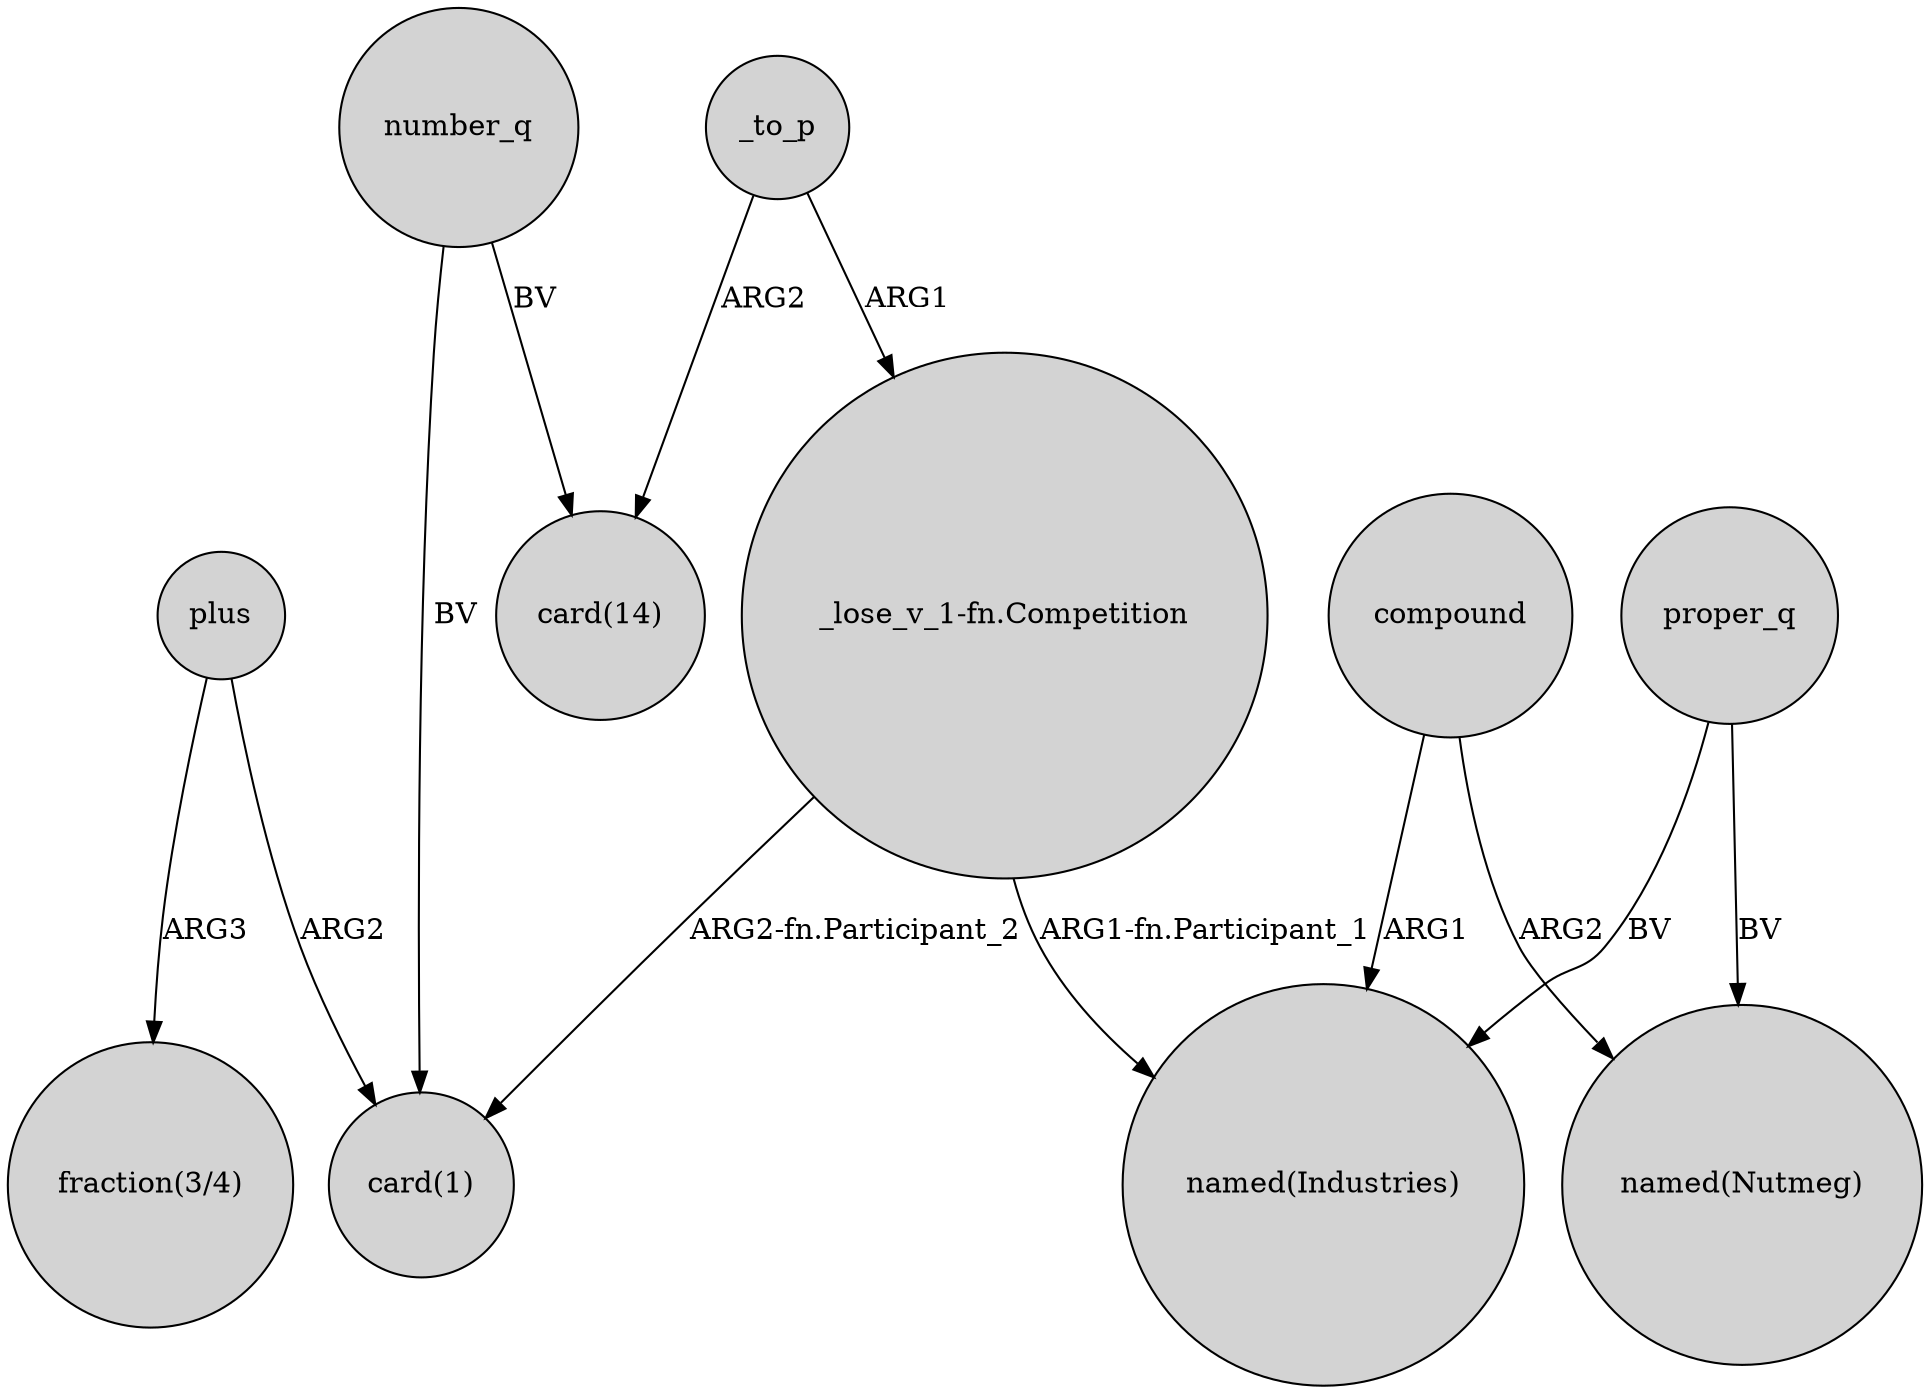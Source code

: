 digraph {
	node [shape=circle style=filled]
	"_lose_v_1-fn.Competition" -> "card(1)" [label="ARG2-fn.Participant_2"]
	proper_q -> "named(Industries)" [label=BV]
	compound -> "named(Nutmeg)" [label=ARG2]
	plus -> "fraction(3/4)" [label=ARG3]
	"_lose_v_1-fn.Competition" -> "named(Industries)" [label="ARG1-fn.Participant_1"]
	number_q -> "card(1)" [label=BV]
	proper_q -> "named(Nutmeg)" [label=BV]
	plus -> "card(1)" [label=ARG2]
	_to_p -> "card(14)" [label=ARG2]
	_to_p -> "_lose_v_1-fn.Competition" [label=ARG1]
	compound -> "named(Industries)" [label=ARG1]
	number_q -> "card(14)" [label=BV]
}
